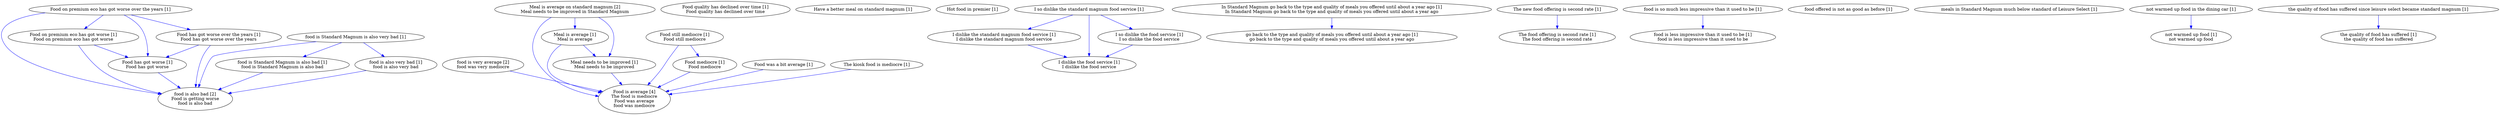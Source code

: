 digraph collapsedGraph {
"food is also bad [2]\nFood is getting worse\nfood is also bad""Food is average [4]\nThe food is mediocre\nFood was average\nfood was mediocre""food is very average [2]\nfood was very mediocre""Meal is average on standard magnum [2]\nMeal needs to be improved in Standard Magnum""Food still mediocre [1]\nFood still mediocre""Food mediocre [1]\nFood mediocre""Food quality has declined over time [1]\nFood quality has declined over time""Food on premium eco has got worse over the years [1]""Food on premium eco has got worse [1]\nFood on premium eco has got worse""Food has got worse [1]\nFood has got worse""Food has got worse over the years [1]\nFood has got worse over the years""Food was a bit average [1]""Have a better meal on standard magnum [1]""Hot food in premier [1]""I so dislike the standard magnum food service [1]""I dislike the standard magnum food service [1]\nI dislike the standard magnum food service""I dislike the food service [1]\nI dislike the food service""I so dislike the food service [1]\nI so dislike the food service""In Standard Magnum go back to the type and quality of meals you offered until about a year ago [1]\nIn Standard Magnum go back to the type and quality of meals you offered until about a year ago""go back to the type and quality of meals you offered until about a year ago [1]\ngo back to the type and quality of meals you offered until about a year ago""Meal is average [1]\nMeal is average""Meal needs to be improved [1]\nMeal needs to be improved""The kiosk food is mediocre [1]""The new food offering is second rate [1]""The food offering is second rate [1]\nThe food offering is second rate""food is Standard Magnum is also very bad [1]""food is Standard Magnum is also bad [1]\nfood is Standard Magnum is also bad""food is also very bad [1]\nfood is also very bad""food is so much less impressive than it used to be [1]""food is less impressive than it used to be [1]\nfood is less impressive than it used to be""food offered is not as good as before [1]""meals in Standard Magnum much below standard of Leisure Select [1]""not warmed up food in the dining car [1]""not warmed up food [1]\nnot warmed up food""the quality of food has suffered since leisure select became standard magnum [1]""the quality of food has suffered [1]\nthe quality of food has suffered""The kiosk food is mediocre [1]" -> "Food is average [4]\nThe food is mediocre\nFood was average\nfood was mediocre" [color=blue]
"Meal is average [1]\nMeal is average" -> "Food is average [4]\nThe food is mediocre\nFood was average\nfood was mediocre" [color=blue]
"Food on premium eco has got worse [1]\nFood on premium eco has got worse" -> "food is also bad [2]\nFood is getting worse\nfood is also bad" [color=blue]
"Meal needs to be improved [1]\nMeal needs to be improved" -> "Food is average [4]\nThe food is mediocre\nFood was average\nfood was mediocre" [color=blue]
"food is Standard Magnum is also bad [1]\nfood is Standard Magnum is also bad" -> "food is also bad [2]\nFood is getting worse\nfood is also bad" [color=blue]
"Food has got worse over the years [1]\nFood has got worse over the years" -> "food is also bad [2]\nFood is getting worse\nfood is also bad" [color=blue]
"food is Standard Magnum is also very bad [1]" -> "food is also bad [2]\nFood is getting worse\nfood is also bad" [color=blue]
"Meal is average on standard magnum [2]\nMeal needs to be improved in Standard Magnum" -> "Food is average [4]\nThe food is mediocre\nFood was average\nfood was mediocre" [color=blue]
"Food has got worse [1]\nFood has got worse" -> "food is also bad [2]\nFood is getting worse\nfood is also bad" [color=blue]
"food is very average [2]\nfood was very mediocre" -> "Food is average [4]\nThe food is mediocre\nFood was average\nfood was mediocre" [color=blue]
"Food was a bit average [1]" -> "Food is average [4]\nThe food is mediocre\nFood was average\nfood was mediocre" [color=blue]
"Food on premium eco has got worse over the years [1]" -> "food is also bad [2]\nFood is getting worse\nfood is also bad" [color=blue]
"Food mediocre [1]\nFood mediocre" -> "Food is average [4]\nThe food is mediocre\nFood was average\nfood was mediocre" [color=blue]
"Meal is average on standard magnum [2]\nMeal needs to be improved in Standard Magnum" -> "Meal is average [1]\nMeal is average" [color=blue]
"Food still mediocre [1]\nFood still mediocre" -> "Food is average [4]\nThe food is mediocre\nFood was average\nfood was mediocre" [color=blue]
"food is also very bad [1]\nfood is also very bad" -> "food is also bad [2]\nFood is getting worse\nfood is also bad" [color=blue]
"Meal is average [1]\nMeal is average" -> "Meal needs to be improved [1]\nMeal needs to be improved" [color=blue]
"Meal is average on standard magnum [2]\nMeal needs to be improved in Standard Magnum" -> "Meal needs to be improved [1]\nMeal needs to be improved" [color=blue]
"Food still mediocre [1]\nFood still mediocre" -> "Food mediocre [1]\nFood mediocre" [color=blue]
"Food on premium eco has got worse over the years [1]" -> "Food on premium eco has got worse [1]\nFood on premium eco has got worse" [color=blue]
"Food on premium eco has got worse [1]\nFood on premium eco has got worse" -> "Food has got worse [1]\nFood has got worse" [color=blue]
"Food on premium eco has got worse over the years [1]" -> "Food has got worse over the years [1]\nFood has got worse over the years" [color=blue]
"Food has got worse over the years [1]\nFood has got worse over the years" -> "Food has got worse [1]\nFood has got worse" [color=blue]
"Food on premium eco has got worse over the years [1]" -> "Food has got worse [1]\nFood has got worse" [color=blue]
"I so dislike the standard magnum food service [1]" -> "I dislike the standard magnum food service [1]\nI dislike the standard magnum food service" [color=blue]
"I dislike the standard magnum food service [1]\nI dislike the standard magnum food service" -> "I dislike the food service [1]\nI dislike the food service" [color=blue]
"I so dislike the standard magnum food service [1]" -> "I so dislike the food service [1]\nI so dislike the food service" [color=blue]
"I so dislike the food service [1]\nI so dislike the food service" -> "I dislike the food service [1]\nI dislike the food service" [color=blue]
"I so dislike the standard magnum food service [1]" -> "I dislike the food service [1]\nI dislike the food service" [color=blue]
"In Standard Magnum go back to the type and quality of meals you offered until about a year ago [1]\nIn Standard Magnum go back to the type and quality of meals you offered until about a year ago" -> "go back to the type and quality of meals you offered until about a year ago [1]\ngo back to the type and quality of meals you offered until about a year ago" [color=blue]
"The new food offering is second rate [1]" -> "The food offering is second rate [1]\nThe food offering is second rate" [color=blue]
"food is Standard Magnum is also very bad [1]" -> "food is Standard Magnum is also bad [1]\nfood is Standard Magnum is also bad" [color=blue]
"food is Standard Magnum is also very bad [1]" -> "food is also very bad [1]\nfood is also very bad" [color=blue]
"food is so much less impressive than it used to be [1]" -> "food is less impressive than it used to be [1]\nfood is less impressive than it used to be" [color=blue]
"not warmed up food in the dining car [1]" -> "not warmed up food [1]\nnot warmed up food" [color=blue]
"the quality of food has suffered since leisure select became standard magnum [1]" -> "the quality of food has suffered [1]\nthe quality of food has suffered" [color=blue]
}